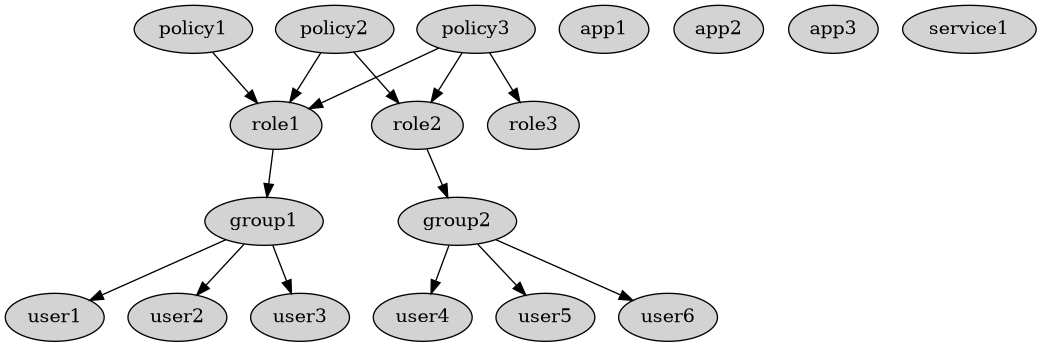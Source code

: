 @startdot
digraph G {

    node [style=filled]

    user1;
    user2;
    user3;
    user4;
    user5;
    user6;

    group1;
    group2;

    role1;
    role2;
    role3;

    policy1;
    policy2;
    policy3;

    group1->{user1;user2;user3}
    group2->{user4;user5;user6}

    policy1->role1
    policy2->{role1;role2}
    policy3->{role1;role2;role3}

    role1->group1;
    role2->group2;

app1;
app2;
app3;
service1;
}

@enddot